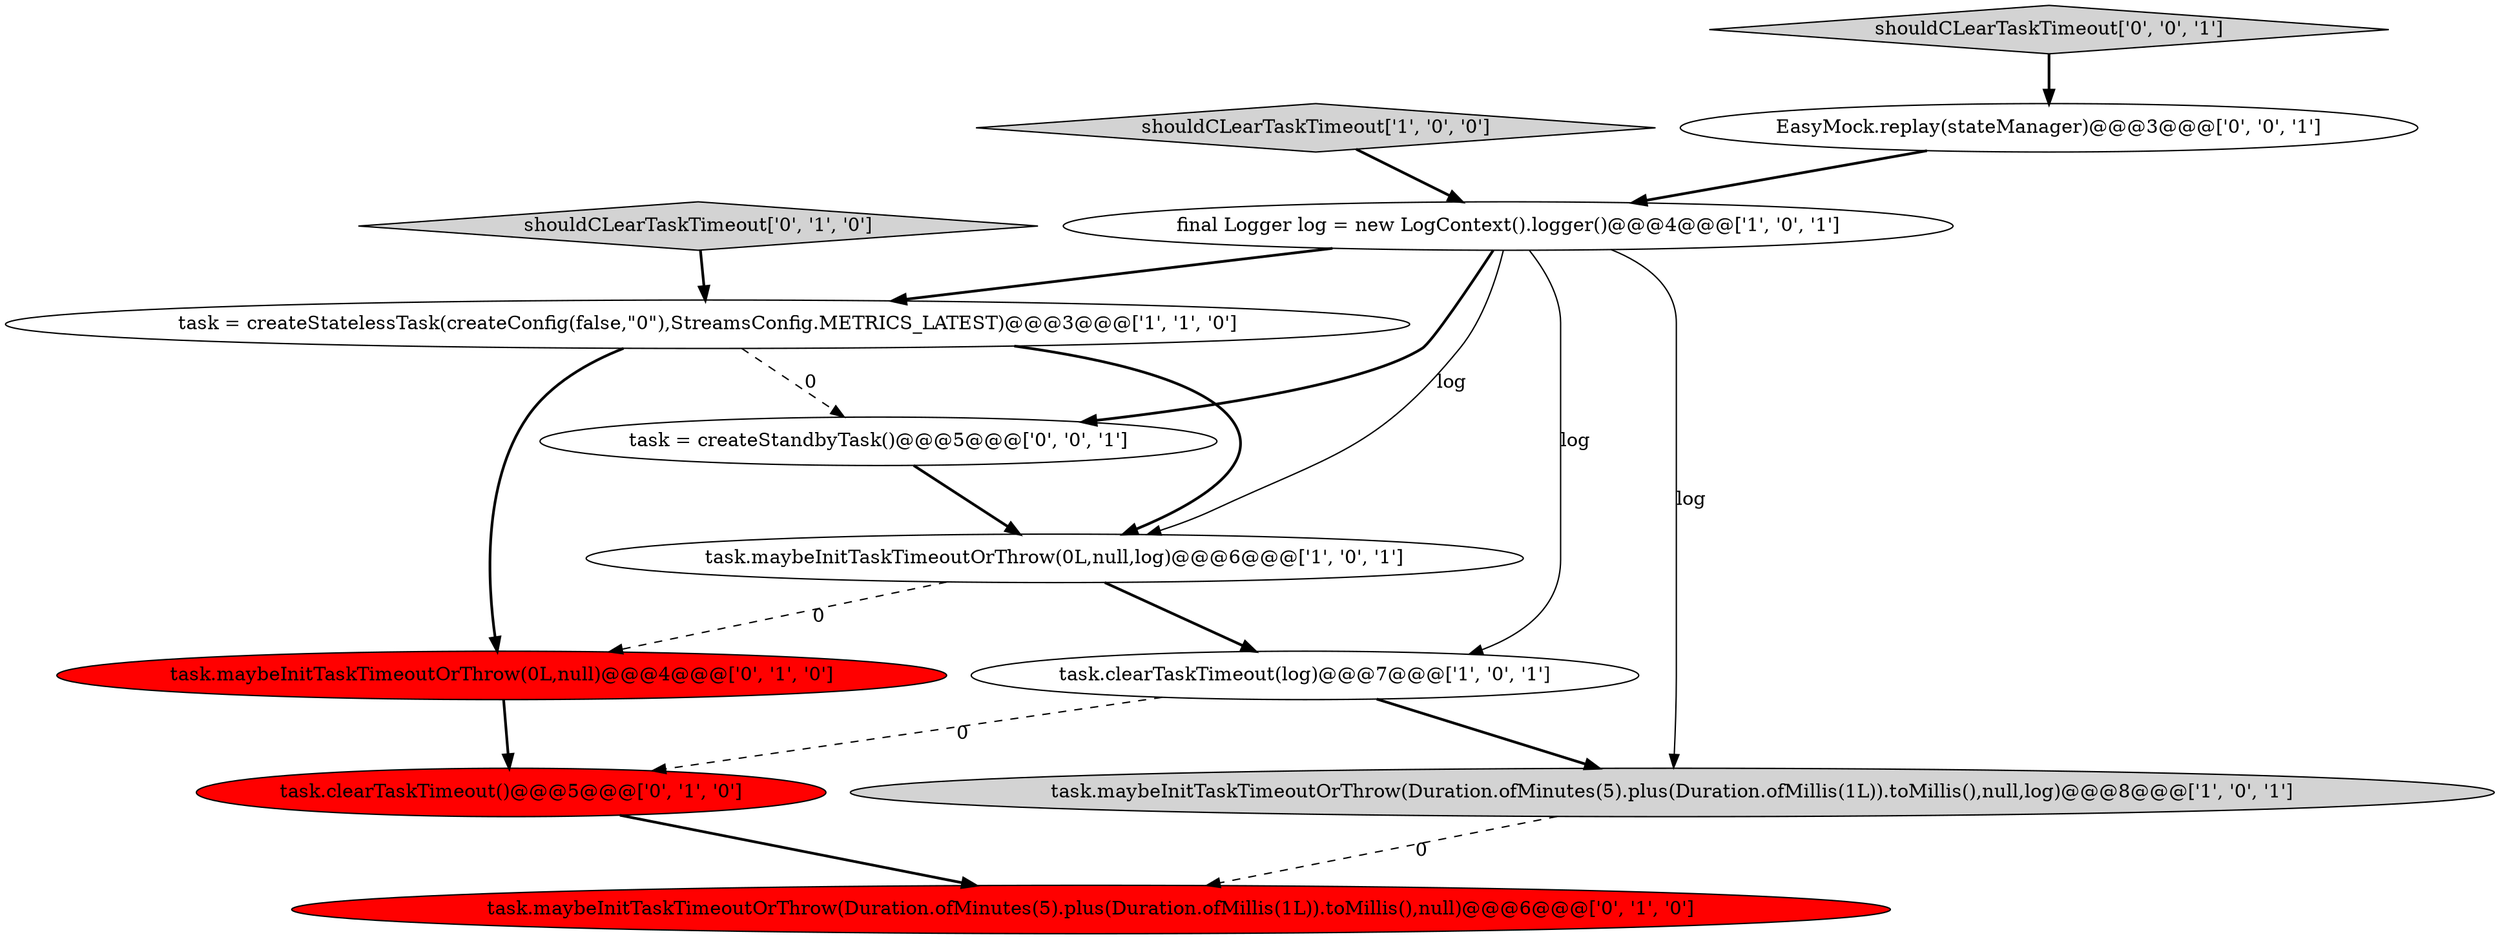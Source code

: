 digraph {
5 [style = filled, label = "shouldCLearTaskTimeout['1', '0', '0']", fillcolor = lightgray, shape = diamond image = "AAA0AAABBB1BBB"];
9 [style = filled, label = "task.maybeInitTaskTimeoutOrThrow(Duration.ofMinutes(5).plus(Duration.ofMillis(1L)).toMillis(),null)@@@6@@@['0', '1', '0']", fillcolor = red, shape = ellipse image = "AAA1AAABBB2BBB"];
3 [style = filled, label = "final Logger log = new LogContext().logger()@@@4@@@['1', '0', '1']", fillcolor = white, shape = ellipse image = "AAA0AAABBB1BBB"];
11 [style = filled, label = "EasyMock.replay(stateManager)@@@3@@@['0', '0', '1']", fillcolor = white, shape = ellipse image = "AAA0AAABBB3BBB"];
7 [style = filled, label = "task.clearTaskTimeout()@@@5@@@['0', '1', '0']", fillcolor = red, shape = ellipse image = "AAA1AAABBB2BBB"];
10 [style = filled, label = "shouldCLearTaskTimeout['0', '0', '1']", fillcolor = lightgray, shape = diamond image = "AAA0AAABBB3BBB"];
4 [style = filled, label = "task = createStatelessTask(createConfig(false,\"0\"),StreamsConfig.METRICS_LATEST)@@@3@@@['1', '1', '0']", fillcolor = white, shape = ellipse image = "AAA0AAABBB1BBB"];
0 [style = filled, label = "task.maybeInitTaskTimeoutOrThrow(0L,null,log)@@@6@@@['1', '0', '1']", fillcolor = white, shape = ellipse image = "AAA0AAABBB1BBB"];
1 [style = filled, label = "task.maybeInitTaskTimeoutOrThrow(Duration.ofMinutes(5).plus(Duration.ofMillis(1L)).toMillis(),null,log)@@@8@@@['1', '0', '1']", fillcolor = lightgray, shape = ellipse image = "AAA0AAABBB1BBB"];
12 [style = filled, label = "task = createStandbyTask()@@@5@@@['0', '0', '1']", fillcolor = white, shape = ellipse image = "AAA0AAABBB3BBB"];
2 [style = filled, label = "task.clearTaskTimeout(log)@@@7@@@['1', '0', '1']", fillcolor = white, shape = ellipse image = "AAA0AAABBB1BBB"];
6 [style = filled, label = "task.maybeInitTaskTimeoutOrThrow(0L,null)@@@4@@@['0', '1', '0']", fillcolor = red, shape = ellipse image = "AAA1AAABBB2BBB"];
8 [style = filled, label = "shouldCLearTaskTimeout['0', '1', '0']", fillcolor = lightgray, shape = diamond image = "AAA0AAABBB2BBB"];
3->2 [style = solid, label="log"];
5->3 [style = bold, label=""];
7->9 [style = bold, label=""];
3->1 [style = solid, label="log"];
1->9 [style = dashed, label="0"];
3->0 [style = solid, label="log"];
0->6 [style = dashed, label="0"];
4->12 [style = dashed, label="0"];
8->4 [style = bold, label=""];
3->12 [style = bold, label=""];
6->7 [style = bold, label=""];
2->7 [style = dashed, label="0"];
11->3 [style = bold, label=""];
4->6 [style = bold, label=""];
3->4 [style = bold, label=""];
12->0 [style = bold, label=""];
2->1 [style = bold, label=""];
4->0 [style = bold, label=""];
0->2 [style = bold, label=""];
10->11 [style = bold, label=""];
}
